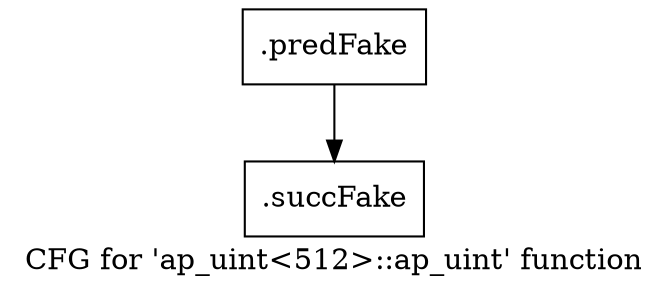 digraph "CFG for 'ap_uint\<512\>::ap_uint' function" {
	label="CFG for 'ap_uint\<512\>::ap_uint' function";

	Node0x58945e0 [shape=record,filename="",linenumber="",label="{.predFake}"];
	Node0x58945e0 -> Node0x607c430[ callList="" memoryops="" filename="/mnt/xilinx/Vitis_HLS/2021.2/include/ap_int.h" execusionnum="0"];
	Node0x607c430 [shape=record,filename="/mnt/xilinx/Vitis_HLS/2021.2/include/ap_int.h",linenumber="216",label="{.succFake}"];
}
